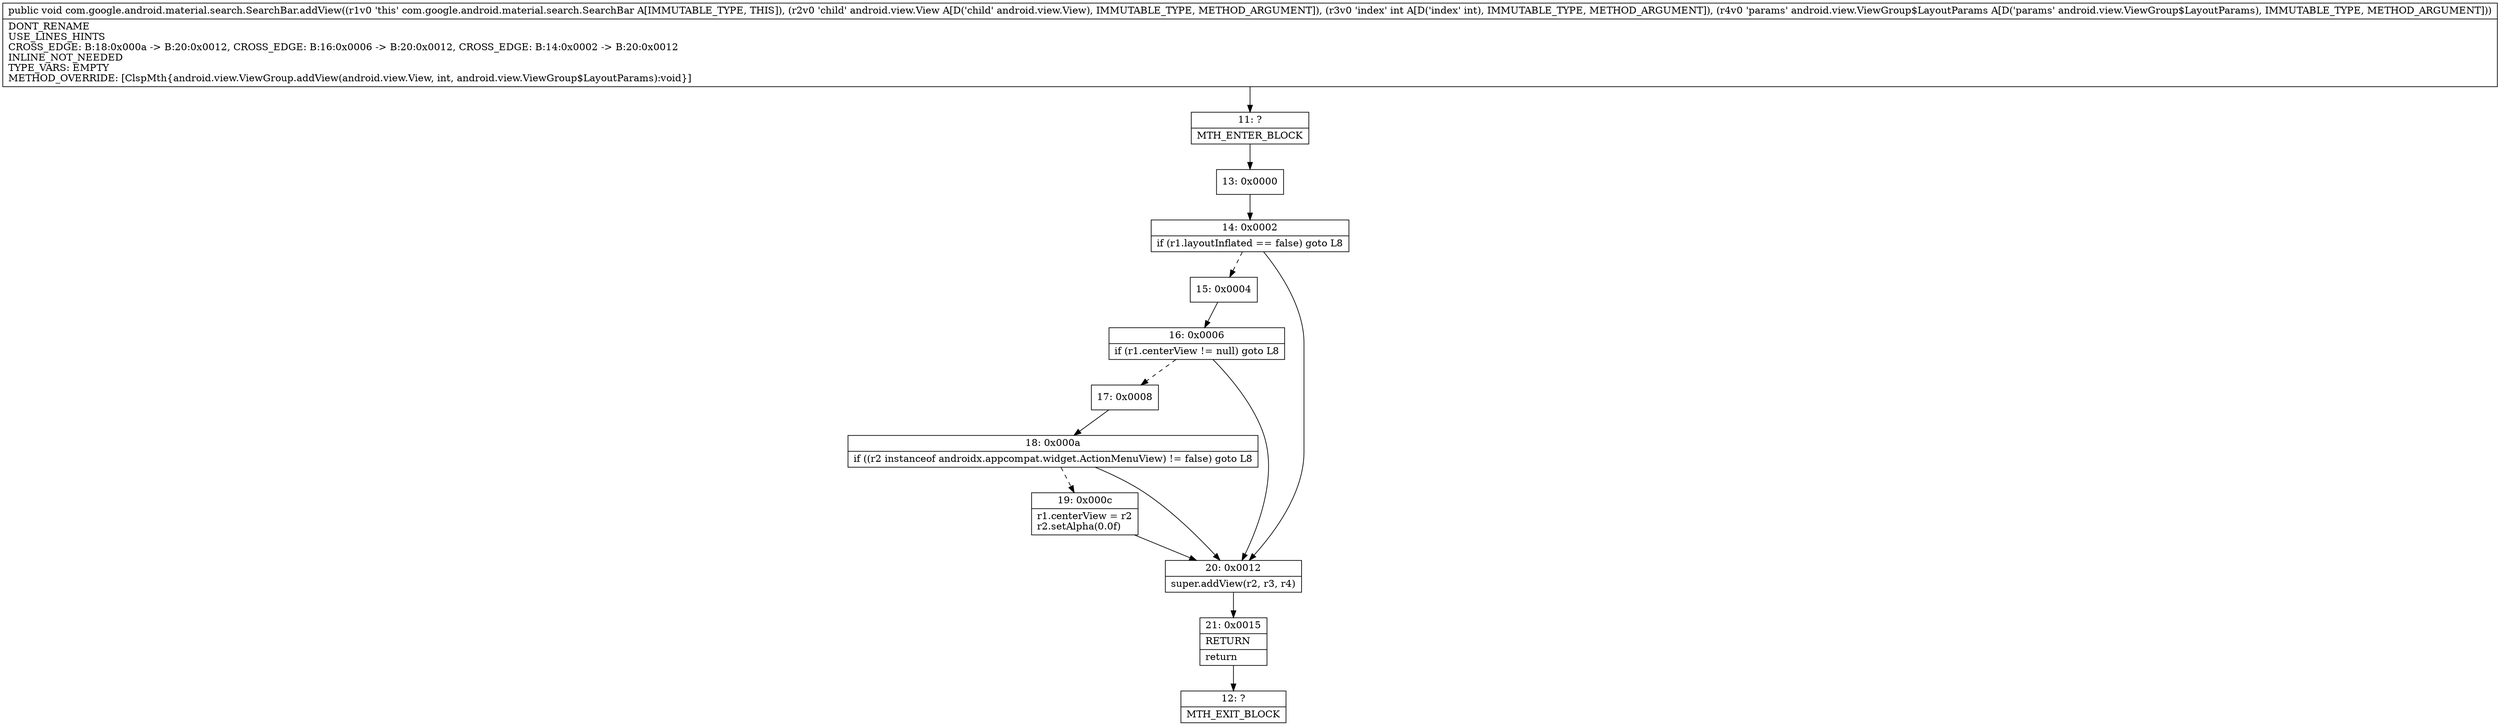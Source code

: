 digraph "CFG forcom.google.android.material.search.SearchBar.addView(Landroid\/view\/View;ILandroid\/view\/ViewGroup$LayoutParams;)V" {
Node_11 [shape=record,label="{11\:\ ?|MTH_ENTER_BLOCK\l}"];
Node_13 [shape=record,label="{13\:\ 0x0000}"];
Node_14 [shape=record,label="{14\:\ 0x0002|if (r1.layoutInflated == false) goto L8\l}"];
Node_15 [shape=record,label="{15\:\ 0x0004}"];
Node_16 [shape=record,label="{16\:\ 0x0006|if (r1.centerView != null) goto L8\l}"];
Node_17 [shape=record,label="{17\:\ 0x0008}"];
Node_18 [shape=record,label="{18\:\ 0x000a|if ((r2 instanceof androidx.appcompat.widget.ActionMenuView) != false) goto L8\l}"];
Node_19 [shape=record,label="{19\:\ 0x000c|r1.centerView = r2\lr2.setAlpha(0.0f)\l}"];
Node_20 [shape=record,label="{20\:\ 0x0012|super.addView(r2, r3, r4)\l}"];
Node_21 [shape=record,label="{21\:\ 0x0015|RETURN\l|return\l}"];
Node_12 [shape=record,label="{12\:\ ?|MTH_EXIT_BLOCK\l}"];
MethodNode[shape=record,label="{public void com.google.android.material.search.SearchBar.addView((r1v0 'this' com.google.android.material.search.SearchBar A[IMMUTABLE_TYPE, THIS]), (r2v0 'child' android.view.View A[D('child' android.view.View), IMMUTABLE_TYPE, METHOD_ARGUMENT]), (r3v0 'index' int A[D('index' int), IMMUTABLE_TYPE, METHOD_ARGUMENT]), (r4v0 'params' android.view.ViewGroup$LayoutParams A[D('params' android.view.ViewGroup$LayoutParams), IMMUTABLE_TYPE, METHOD_ARGUMENT]))  | DONT_RENAME\lUSE_LINES_HINTS\lCROSS_EDGE: B:18:0x000a \-\> B:20:0x0012, CROSS_EDGE: B:16:0x0006 \-\> B:20:0x0012, CROSS_EDGE: B:14:0x0002 \-\> B:20:0x0012\lINLINE_NOT_NEEDED\lTYPE_VARS: EMPTY\lMETHOD_OVERRIDE: [ClspMth\{android.view.ViewGroup.addView(android.view.View, int, android.view.ViewGroup$LayoutParams):void\}]\l}"];
MethodNode -> Node_11;Node_11 -> Node_13;
Node_13 -> Node_14;
Node_14 -> Node_15[style=dashed];
Node_14 -> Node_20;
Node_15 -> Node_16;
Node_16 -> Node_17[style=dashed];
Node_16 -> Node_20;
Node_17 -> Node_18;
Node_18 -> Node_19[style=dashed];
Node_18 -> Node_20;
Node_19 -> Node_20;
Node_20 -> Node_21;
Node_21 -> Node_12;
}

